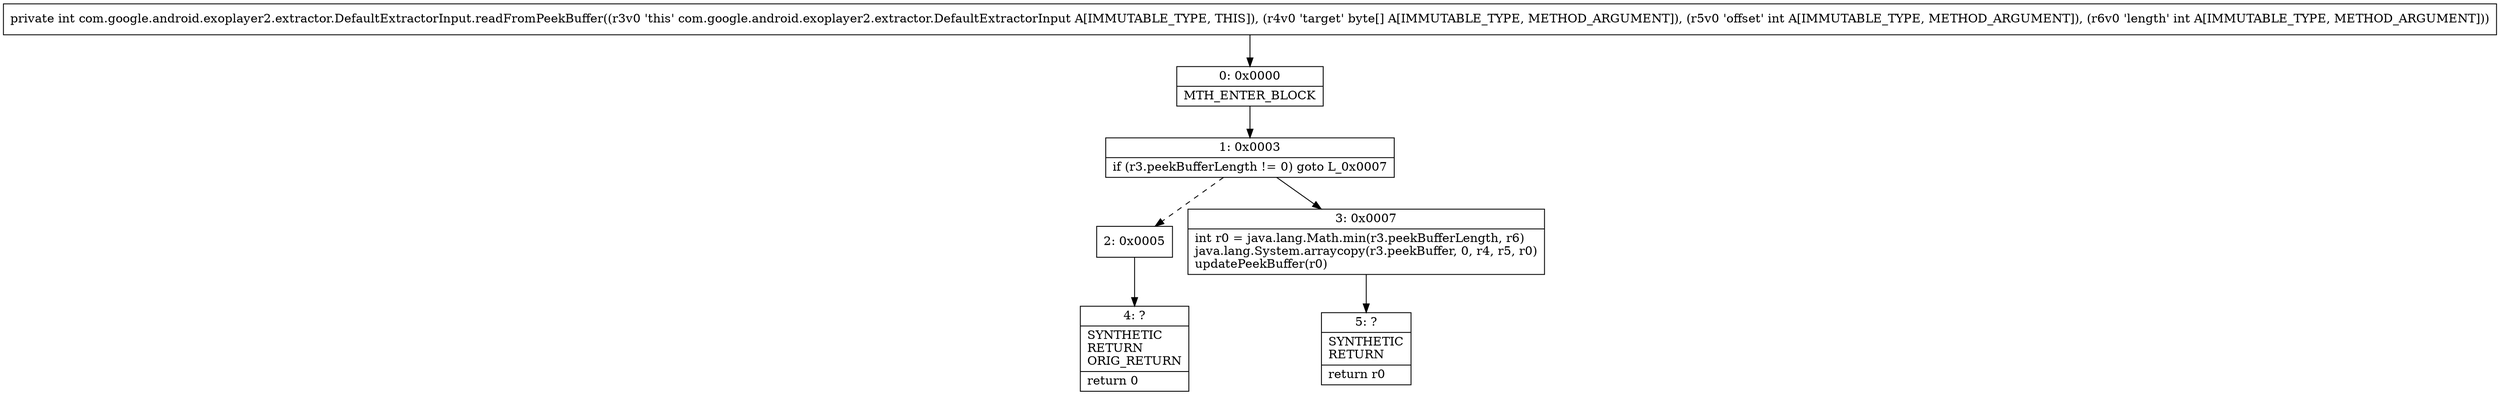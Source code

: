 digraph "CFG forcom.google.android.exoplayer2.extractor.DefaultExtractorInput.readFromPeekBuffer([BII)I" {
Node_0 [shape=record,label="{0\:\ 0x0000|MTH_ENTER_BLOCK\l}"];
Node_1 [shape=record,label="{1\:\ 0x0003|if (r3.peekBufferLength != 0) goto L_0x0007\l}"];
Node_2 [shape=record,label="{2\:\ 0x0005}"];
Node_3 [shape=record,label="{3\:\ 0x0007|int r0 = java.lang.Math.min(r3.peekBufferLength, r6)\ljava.lang.System.arraycopy(r3.peekBuffer, 0, r4, r5, r0)\lupdatePeekBuffer(r0)\l}"];
Node_4 [shape=record,label="{4\:\ ?|SYNTHETIC\lRETURN\lORIG_RETURN\l|return 0\l}"];
Node_5 [shape=record,label="{5\:\ ?|SYNTHETIC\lRETURN\l|return r0\l}"];
MethodNode[shape=record,label="{private int com.google.android.exoplayer2.extractor.DefaultExtractorInput.readFromPeekBuffer((r3v0 'this' com.google.android.exoplayer2.extractor.DefaultExtractorInput A[IMMUTABLE_TYPE, THIS]), (r4v0 'target' byte[] A[IMMUTABLE_TYPE, METHOD_ARGUMENT]), (r5v0 'offset' int A[IMMUTABLE_TYPE, METHOD_ARGUMENT]), (r6v0 'length' int A[IMMUTABLE_TYPE, METHOD_ARGUMENT])) }"];
MethodNode -> Node_0;
Node_0 -> Node_1;
Node_1 -> Node_2[style=dashed];
Node_1 -> Node_3;
Node_2 -> Node_4;
Node_3 -> Node_5;
}

